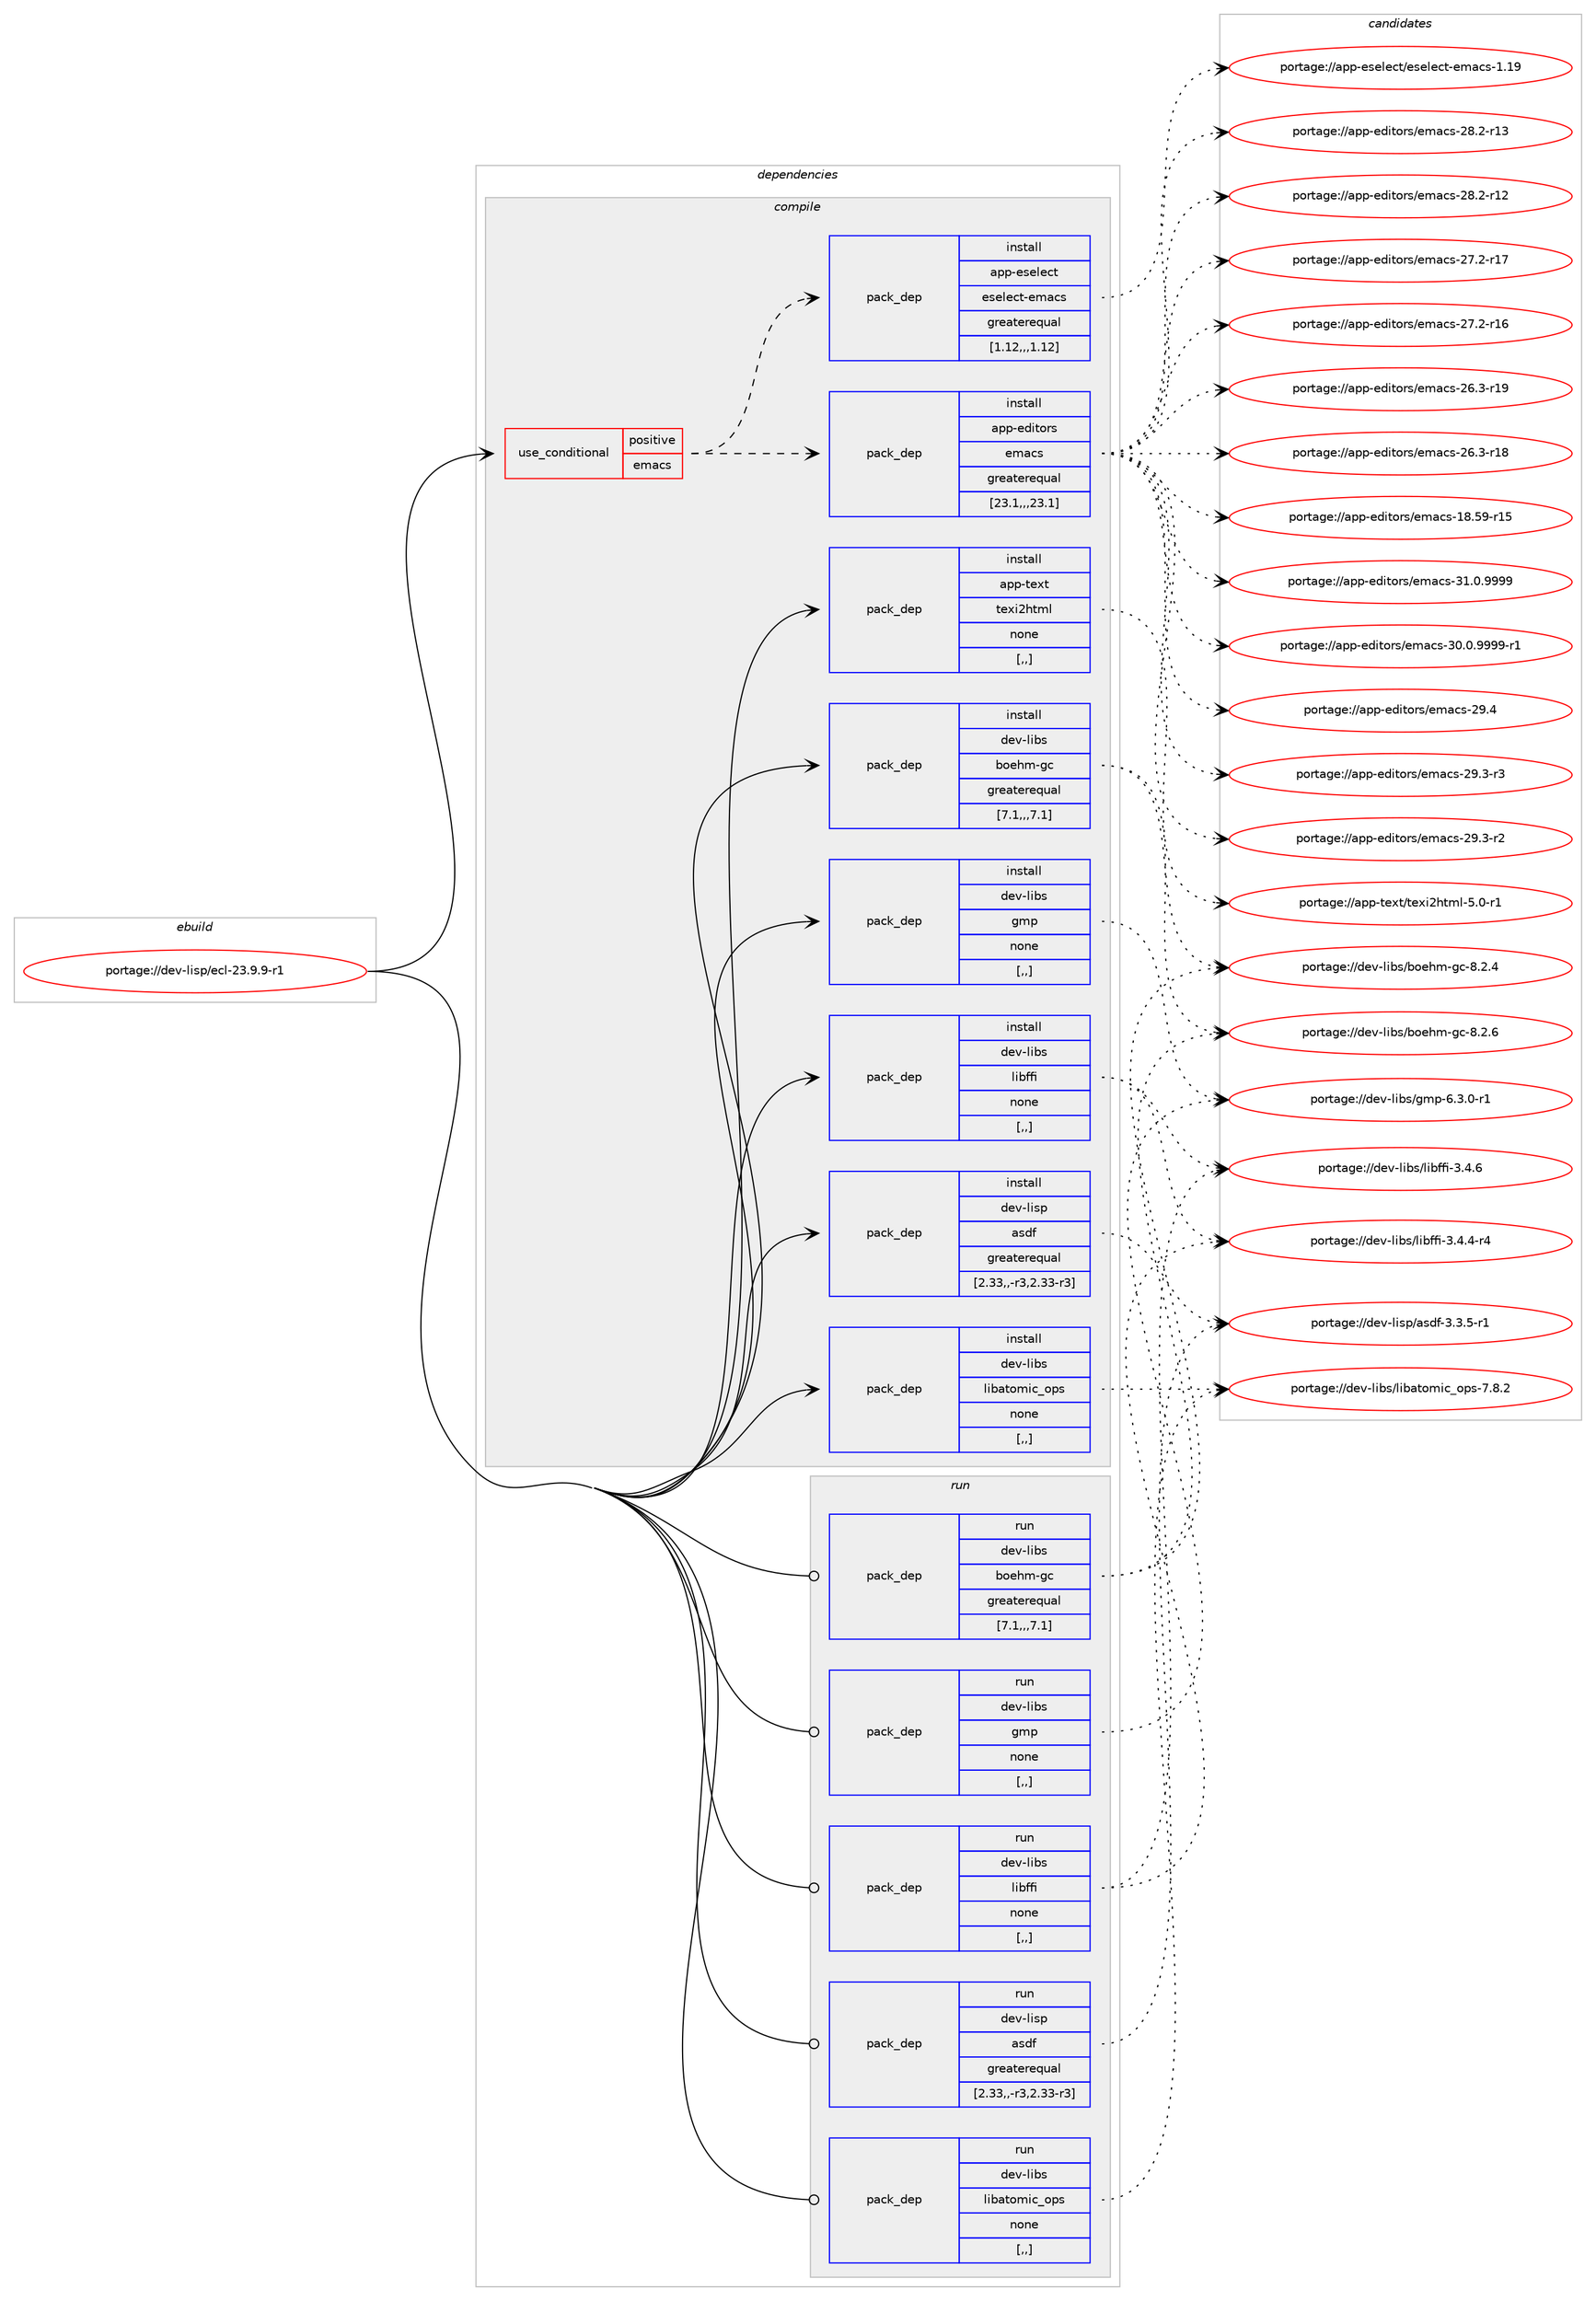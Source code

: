 digraph prolog {

# *************
# Graph options
# *************

newrank=true;
concentrate=true;
compound=true;
graph [rankdir=LR,fontname=Helvetica,fontsize=10,ranksep=1.5];#, ranksep=2.5, nodesep=0.2];
edge  [arrowhead=vee];
node  [fontname=Helvetica,fontsize=10];

# **********
# The ebuild
# **********

subgraph cluster_leftcol {
color=gray;
label=<<i>ebuild</i>>;
id [label="portage://dev-lisp/ecl-23.9.9-r1", color=red, width=4, href="../dev-lisp/ecl-23.9.9-r1.svg"];
}

# ****************
# The dependencies
# ****************

subgraph cluster_midcol {
color=gray;
label=<<i>dependencies</i>>;
subgraph cluster_compile {
fillcolor="#eeeeee";
style=filled;
label=<<i>compile</i>>;
subgraph cond28896 {
dependency116187 [label=<<TABLE BORDER="0" CELLBORDER="1" CELLSPACING="0" CELLPADDING="4"><TR><TD ROWSPAN="3" CELLPADDING="10">use_conditional</TD></TR><TR><TD>positive</TD></TR><TR><TD>emacs</TD></TR></TABLE>>, shape=none, color=red];
subgraph pack86092 {
dependency116188 [label=<<TABLE BORDER="0" CELLBORDER="1" CELLSPACING="0" CELLPADDING="4" WIDTH="220"><TR><TD ROWSPAN="6" CELLPADDING="30">pack_dep</TD></TR><TR><TD WIDTH="110">install</TD></TR><TR><TD>app-editors</TD></TR><TR><TD>emacs</TD></TR><TR><TD>greaterequal</TD></TR><TR><TD>[23.1,,,23.1]</TD></TR></TABLE>>, shape=none, color=blue];
}
dependency116187:e -> dependency116188:w [weight=20,style="dashed",arrowhead="vee"];
subgraph pack86093 {
dependency116189 [label=<<TABLE BORDER="0" CELLBORDER="1" CELLSPACING="0" CELLPADDING="4" WIDTH="220"><TR><TD ROWSPAN="6" CELLPADDING="30">pack_dep</TD></TR><TR><TD WIDTH="110">install</TD></TR><TR><TD>app-eselect</TD></TR><TR><TD>eselect-emacs</TD></TR><TR><TD>greaterequal</TD></TR><TR><TD>[1.12,,,1.12]</TD></TR></TABLE>>, shape=none, color=blue];
}
dependency116187:e -> dependency116189:w [weight=20,style="dashed",arrowhead="vee"];
}
id:e -> dependency116187:w [weight=20,style="solid",arrowhead="vee"];
subgraph pack86094 {
dependency116190 [label=<<TABLE BORDER="0" CELLBORDER="1" CELLSPACING="0" CELLPADDING="4" WIDTH="220"><TR><TD ROWSPAN="6" CELLPADDING="30">pack_dep</TD></TR><TR><TD WIDTH="110">install</TD></TR><TR><TD>app-text</TD></TR><TR><TD>texi2html</TD></TR><TR><TD>none</TD></TR><TR><TD>[,,]</TD></TR></TABLE>>, shape=none, color=blue];
}
id:e -> dependency116190:w [weight=20,style="solid",arrowhead="vee"];
subgraph pack86095 {
dependency116191 [label=<<TABLE BORDER="0" CELLBORDER="1" CELLSPACING="0" CELLPADDING="4" WIDTH="220"><TR><TD ROWSPAN="6" CELLPADDING="30">pack_dep</TD></TR><TR><TD WIDTH="110">install</TD></TR><TR><TD>dev-libs</TD></TR><TR><TD>boehm-gc</TD></TR><TR><TD>greaterequal</TD></TR><TR><TD>[7.1,,,7.1]</TD></TR></TABLE>>, shape=none, color=blue];
}
id:e -> dependency116191:w [weight=20,style="solid",arrowhead="vee"];
subgraph pack86096 {
dependency116192 [label=<<TABLE BORDER="0" CELLBORDER="1" CELLSPACING="0" CELLPADDING="4" WIDTH="220"><TR><TD ROWSPAN="6" CELLPADDING="30">pack_dep</TD></TR><TR><TD WIDTH="110">install</TD></TR><TR><TD>dev-libs</TD></TR><TR><TD>gmp</TD></TR><TR><TD>none</TD></TR><TR><TD>[,,]</TD></TR></TABLE>>, shape=none, color=blue];
}
id:e -> dependency116192:w [weight=20,style="solid",arrowhead="vee"];
subgraph pack86097 {
dependency116193 [label=<<TABLE BORDER="0" CELLBORDER="1" CELLSPACING="0" CELLPADDING="4" WIDTH="220"><TR><TD ROWSPAN="6" CELLPADDING="30">pack_dep</TD></TR><TR><TD WIDTH="110">install</TD></TR><TR><TD>dev-libs</TD></TR><TR><TD>libatomic_ops</TD></TR><TR><TD>none</TD></TR><TR><TD>[,,]</TD></TR></TABLE>>, shape=none, color=blue];
}
id:e -> dependency116193:w [weight=20,style="solid",arrowhead="vee"];
subgraph pack86098 {
dependency116194 [label=<<TABLE BORDER="0" CELLBORDER="1" CELLSPACING="0" CELLPADDING="4" WIDTH="220"><TR><TD ROWSPAN="6" CELLPADDING="30">pack_dep</TD></TR><TR><TD WIDTH="110">install</TD></TR><TR><TD>dev-libs</TD></TR><TR><TD>libffi</TD></TR><TR><TD>none</TD></TR><TR><TD>[,,]</TD></TR></TABLE>>, shape=none, color=blue];
}
id:e -> dependency116194:w [weight=20,style="solid",arrowhead="vee"];
subgraph pack86099 {
dependency116195 [label=<<TABLE BORDER="0" CELLBORDER="1" CELLSPACING="0" CELLPADDING="4" WIDTH="220"><TR><TD ROWSPAN="6" CELLPADDING="30">pack_dep</TD></TR><TR><TD WIDTH="110">install</TD></TR><TR><TD>dev-lisp</TD></TR><TR><TD>asdf</TD></TR><TR><TD>greaterequal</TD></TR><TR><TD>[2.33,,-r3,2.33-r3]</TD></TR></TABLE>>, shape=none, color=blue];
}
id:e -> dependency116195:w [weight=20,style="solid",arrowhead="vee"];
}
subgraph cluster_compileandrun {
fillcolor="#eeeeee";
style=filled;
label=<<i>compile and run</i>>;
}
subgraph cluster_run {
fillcolor="#eeeeee";
style=filled;
label=<<i>run</i>>;
subgraph pack86100 {
dependency116196 [label=<<TABLE BORDER="0" CELLBORDER="1" CELLSPACING="0" CELLPADDING="4" WIDTH="220"><TR><TD ROWSPAN="6" CELLPADDING="30">pack_dep</TD></TR><TR><TD WIDTH="110">run</TD></TR><TR><TD>dev-libs</TD></TR><TR><TD>boehm-gc</TD></TR><TR><TD>greaterequal</TD></TR><TR><TD>[7.1,,,7.1]</TD></TR></TABLE>>, shape=none, color=blue];
}
id:e -> dependency116196:w [weight=20,style="solid",arrowhead="odot"];
subgraph pack86101 {
dependency116197 [label=<<TABLE BORDER="0" CELLBORDER="1" CELLSPACING="0" CELLPADDING="4" WIDTH="220"><TR><TD ROWSPAN="6" CELLPADDING="30">pack_dep</TD></TR><TR><TD WIDTH="110">run</TD></TR><TR><TD>dev-libs</TD></TR><TR><TD>gmp</TD></TR><TR><TD>none</TD></TR><TR><TD>[,,]</TD></TR></TABLE>>, shape=none, color=blue];
}
id:e -> dependency116197:w [weight=20,style="solid",arrowhead="odot"];
subgraph pack86102 {
dependency116198 [label=<<TABLE BORDER="0" CELLBORDER="1" CELLSPACING="0" CELLPADDING="4" WIDTH="220"><TR><TD ROWSPAN="6" CELLPADDING="30">pack_dep</TD></TR><TR><TD WIDTH="110">run</TD></TR><TR><TD>dev-libs</TD></TR><TR><TD>libatomic_ops</TD></TR><TR><TD>none</TD></TR><TR><TD>[,,]</TD></TR></TABLE>>, shape=none, color=blue];
}
id:e -> dependency116198:w [weight=20,style="solid",arrowhead="odot"];
subgraph pack86103 {
dependency116199 [label=<<TABLE BORDER="0" CELLBORDER="1" CELLSPACING="0" CELLPADDING="4" WIDTH="220"><TR><TD ROWSPAN="6" CELLPADDING="30">pack_dep</TD></TR><TR><TD WIDTH="110">run</TD></TR><TR><TD>dev-libs</TD></TR><TR><TD>libffi</TD></TR><TR><TD>none</TD></TR><TR><TD>[,,]</TD></TR></TABLE>>, shape=none, color=blue];
}
id:e -> dependency116199:w [weight=20,style="solid",arrowhead="odot"];
subgraph pack86104 {
dependency116200 [label=<<TABLE BORDER="0" CELLBORDER="1" CELLSPACING="0" CELLPADDING="4" WIDTH="220"><TR><TD ROWSPAN="6" CELLPADDING="30">pack_dep</TD></TR><TR><TD WIDTH="110">run</TD></TR><TR><TD>dev-lisp</TD></TR><TR><TD>asdf</TD></TR><TR><TD>greaterequal</TD></TR><TR><TD>[2.33,,-r3,2.33-r3]</TD></TR></TABLE>>, shape=none, color=blue];
}
id:e -> dependency116200:w [weight=20,style="solid",arrowhead="odot"];
}
}

# **************
# The candidates
# **************

subgraph cluster_choices {
rank=same;
color=gray;
label=<<i>candidates</i>>;

subgraph choice86092 {
color=black;
nodesep=1;
choice971121124510110010511611111411547101109979911545514946484657575757 [label="portage://app-editors/emacs-31.0.9999", color=red, width=4,href="../app-editors/emacs-31.0.9999.svg"];
choice9711211245101100105116111114115471011099799115455148464846575757574511449 [label="portage://app-editors/emacs-30.0.9999-r1", color=red, width=4,href="../app-editors/emacs-30.0.9999-r1.svg"];
choice97112112451011001051161111141154710110997991154550574652 [label="portage://app-editors/emacs-29.4", color=red, width=4,href="../app-editors/emacs-29.4.svg"];
choice971121124510110010511611111411547101109979911545505746514511451 [label="portage://app-editors/emacs-29.3-r3", color=red, width=4,href="../app-editors/emacs-29.3-r3.svg"];
choice971121124510110010511611111411547101109979911545505746514511450 [label="portage://app-editors/emacs-29.3-r2", color=red, width=4,href="../app-editors/emacs-29.3-r2.svg"];
choice97112112451011001051161111141154710110997991154550564650451144951 [label="portage://app-editors/emacs-28.2-r13", color=red, width=4,href="../app-editors/emacs-28.2-r13.svg"];
choice97112112451011001051161111141154710110997991154550564650451144950 [label="portage://app-editors/emacs-28.2-r12", color=red, width=4,href="../app-editors/emacs-28.2-r12.svg"];
choice97112112451011001051161111141154710110997991154550554650451144955 [label="portage://app-editors/emacs-27.2-r17", color=red, width=4,href="../app-editors/emacs-27.2-r17.svg"];
choice97112112451011001051161111141154710110997991154550554650451144954 [label="portage://app-editors/emacs-27.2-r16", color=red, width=4,href="../app-editors/emacs-27.2-r16.svg"];
choice97112112451011001051161111141154710110997991154550544651451144957 [label="portage://app-editors/emacs-26.3-r19", color=red, width=4,href="../app-editors/emacs-26.3-r19.svg"];
choice97112112451011001051161111141154710110997991154550544651451144956 [label="portage://app-editors/emacs-26.3-r18", color=red, width=4,href="../app-editors/emacs-26.3-r18.svg"];
choice9711211245101100105116111114115471011099799115454956465357451144953 [label="portage://app-editors/emacs-18.59-r15", color=red, width=4,href="../app-editors/emacs-18.59-r15.svg"];
dependency116188:e -> choice971121124510110010511611111411547101109979911545514946484657575757:w [style=dotted,weight="100"];
dependency116188:e -> choice9711211245101100105116111114115471011099799115455148464846575757574511449:w [style=dotted,weight="100"];
dependency116188:e -> choice97112112451011001051161111141154710110997991154550574652:w [style=dotted,weight="100"];
dependency116188:e -> choice971121124510110010511611111411547101109979911545505746514511451:w [style=dotted,weight="100"];
dependency116188:e -> choice971121124510110010511611111411547101109979911545505746514511450:w [style=dotted,weight="100"];
dependency116188:e -> choice97112112451011001051161111141154710110997991154550564650451144951:w [style=dotted,weight="100"];
dependency116188:e -> choice97112112451011001051161111141154710110997991154550564650451144950:w [style=dotted,weight="100"];
dependency116188:e -> choice97112112451011001051161111141154710110997991154550554650451144955:w [style=dotted,weight="100"];
dependency116188:e -> choice97112112451011001051161111141154710110997991154550554650451144954:w [style=dotted,weight="100"];
dependency116188:e -> choice97112112451011001051161111141154710110997991154550544651451144957:w [style=dotted,weight="100"];
dependency116188:e -> choice97112112451011001051161111141154710110997991154550544651451144956:w [style=dotted,weight="100"];
dependency116188:e -> choice9711211245101100105116111114115471011099799115454956465357451144953:w [style=dotted,weight="100"];
}
subgraph choice86093 {
color=black;
nodesep=1;
choice97112112451011151011081019911647101115101108101991164510110997991154549464957 [label="portage://app-eselect/eselect-emacs-1.19", color=red, width=4,href="../app-eselect/eselect-emacs-1.19.svg"];
dependency116189:e -> choice97112112451011151011081019911647101115101108101991164510110997991154549464957:w [style=dotted,weight="100"];
}
subgraph choice86094 {
color=black;
nodesep=1;
choice97112112451161011201164711610112010550104116109108455346484511449 [label="portage://app-text/texi2html-5.0-r1", color=red, width=4,href="../app-text/texi2html-5.0-r1.svg"];
dependency116190:e -> choice97112112451161011201164711610112010550104116109108455346484511449:w [style=dotted,weight="100"];
}
subgraph choice86095 {
color=black;
nodesep=1;
choice100101118451081059811547981111011041094510399455646504654 [label="portage://dev-libs/boehm-gc-8.2.6", color=red, width=4,href="../dev-libs/boehm-gc-8.2.6.svg"];
choice100101118451081059811547981111011041094510399455646504652 [label="portage://dev-libs/boehm-gc-8.2.4", color=red, width=4,href="../dev-libs/boehm-gc-8.2.4.svg"];
dependency116191:e -> choice100101118451081059811547981111011041094510399455646504654:w [style=dotted,weight="100"];
dependency116191:e -> choice100101118451081059811547981111011041094510399455646504652:w [style=dotted,weight="100"];
}
subgraph choice86096 {
color=black;
nodesep=1;
choice1001011184510810598115471031091124554465146484511449 [label="portage://dev-libs/gmp-6.3.0-r1", color=red, width=4,href="../dev-libs/gmp-6.3.0-r1.svg"];
dependency116192:e -> choice1001011184510810598115471031091124554465146484511449:w [style=dotted,weight="100"];
}
subgraph choice86097 {
color=black;
nodesep=1;
choice10010111845108105981154710810598971161111091059995111112115455546564650 [label="portage://dev-libs/libatomic_ops-7.8.2", color=red, width=4,href="../dev-libs/libatomic_ops-7.8.2.svg"];
dependency116193:e -> choice10010111845108105981154710810598971161111091059995111112115455546564650:w [style=dotted,weight="100"];
}
subgraph choice86098 {
color=black;
nodesep=1;
choice10010111845108105981154710810598102102105455146524654 [label="portage://dev-libs/libffi-3.4.6", color=red, width=4,href="../dev-libs/libffi-3.4.6.svg"];
choice100101118451081059811547108105981021021054551465246524511452 [label="portage://dev-libs/libffi-3.4.4-r4", color=red, width=4,href="../dev-libs/libffi-3.4.4-r4.svg"];
dependency116194:e -> choice10010111845108105981154710810598102102105455146524654:w [style=dotted,weight="100"];
dependency116194:e -> choice100101118451081059811547108105981021021054551465246524511452:w [style=dotted,weight="100"];
}
subgraph choice86099 {
color=black;
nodesep=1;
choice1001011184510810511511247971151001024551465146534511449 [label="portage://dev-lisp/asdf-3.3.5-r1", color=red, width=4,href="../dev-lisp/asdf-3.3.5-r1.svg"];
dependency116195:e -> choice1001011184510810511511247971151001024551465146534511449:w [style=dotted,weight="100"];
}
subgraph choice86100 {
color=black;
nodesep=1;
choice100101118451081059811547981111011041094510399455646504654 [label="portage://dev-libs/boehm-gc-8.2.6", color=red, width=4,href="../dev-libs/boehm-gc-8.2.6.svg"];
choice100101118451081059811547981111011041094510399455646504652 [label="portage://dev-libs/boehm-gc-8.2.4", color=red, width=4,href="../dev-libs/boehm-gc-8.2.4.svg"];
dependency116196:e -> choice100101118451081059811547981111011041094510399455646504654:w [style=dotted,weight="100"];
dependency116196:e -> choice100101118451081059811547981111011041094510399455646504652:w [style=dotted,weight="100"];
}
subgraph choice86101 {
color=black;
nodesep=1;
choice1001011184510810598115471031091124554465146484511449 [label="portage://dev-libs/gmp-6.3.0-r1", color=red, width=4,href="../dev-libs/gmp-6.3.0-r1.svg"];
dependency116197:e -> choice1001011184510810598115471031091124554465146484511449:w [style=dotted,weight="100"];
}
subgraph choice86102 {
color=black;
nodesep=1;
choice10010111845108105981154710810598971161111091059995111112115455546564650 [label="portage://dev-libs/libatomic_ops-7.8.2", color=red, width=4,href="../dev-libs/libatomic_ops-7.8.2.svg"];
dependency116198:e -> choice10010111845108105981154710810598971161111091059995111112115455546564650:w [style=dotted,weight="100"];
}
subgraph choice86103 {
color=black;
nodesep=1;
choice10010111845108105981154710810598102102105455146524654 [label="portage://dev-libs/libffi-3.4.6", color=red, width=4,href="../dev-libs/libffi-3.4.6.svg"];
choice100101118451081059811547108105981021021054551465246524511452 [label="portage://dev-libs/libffi-3.4.4-r4", color=red, width=4,href="../dev-libs/libffi-3.4.4-r4.svg"];
dependency116199:e -> choice10010111845108105981154710810598102102105455146524654:w [style=dotted,weight="100"];
dependency116199:e -> choice100101118451081059811547108105981021021054551465246524511452:w [style=dotted,weight="100"];
}
subgraph choice86104 {
color=black;
nodesep=1;
choice1001011184510810511511247971151001024551465146534511449 [label="portage://dev-lisp/asdf-3.3.5-r1", color=red, width=4,href="../dev-lisp/asdf-3.3.5-r1.svg"];
dependency116200:e -> choice1001011184510810511511247971151001024551465146534511449:w [style=dotted,weight="100"];
}
}

}
